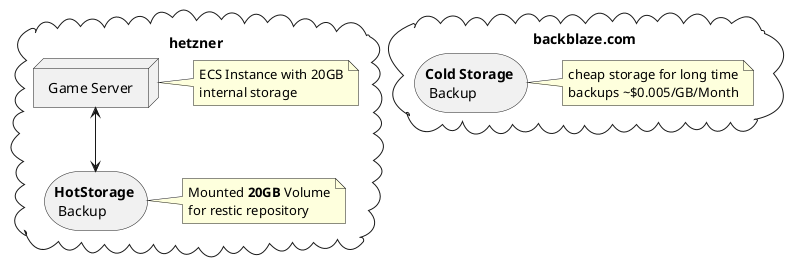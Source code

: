 @startuml
cloud hetzner {

node node as "Game Server"

note right of [node]
  ECS Instance with 20GB
  internal storage
end note

storage hotstorage as "<b>HotStorage</b> \n Backup"

note right of [hotstorage]
  Mounted <b>20GB</b> Volume
  for restic repository
end note

node <--> hotstorage

}
cloud backblaze as "backblaze.com" {

storage coldstorage as "<b>Cold Storage</b> \n Backup"

note right of [coldstorage]
  cheap storage for long time
  backups ~$0.005/GB/Month
end note

}
@enduml
